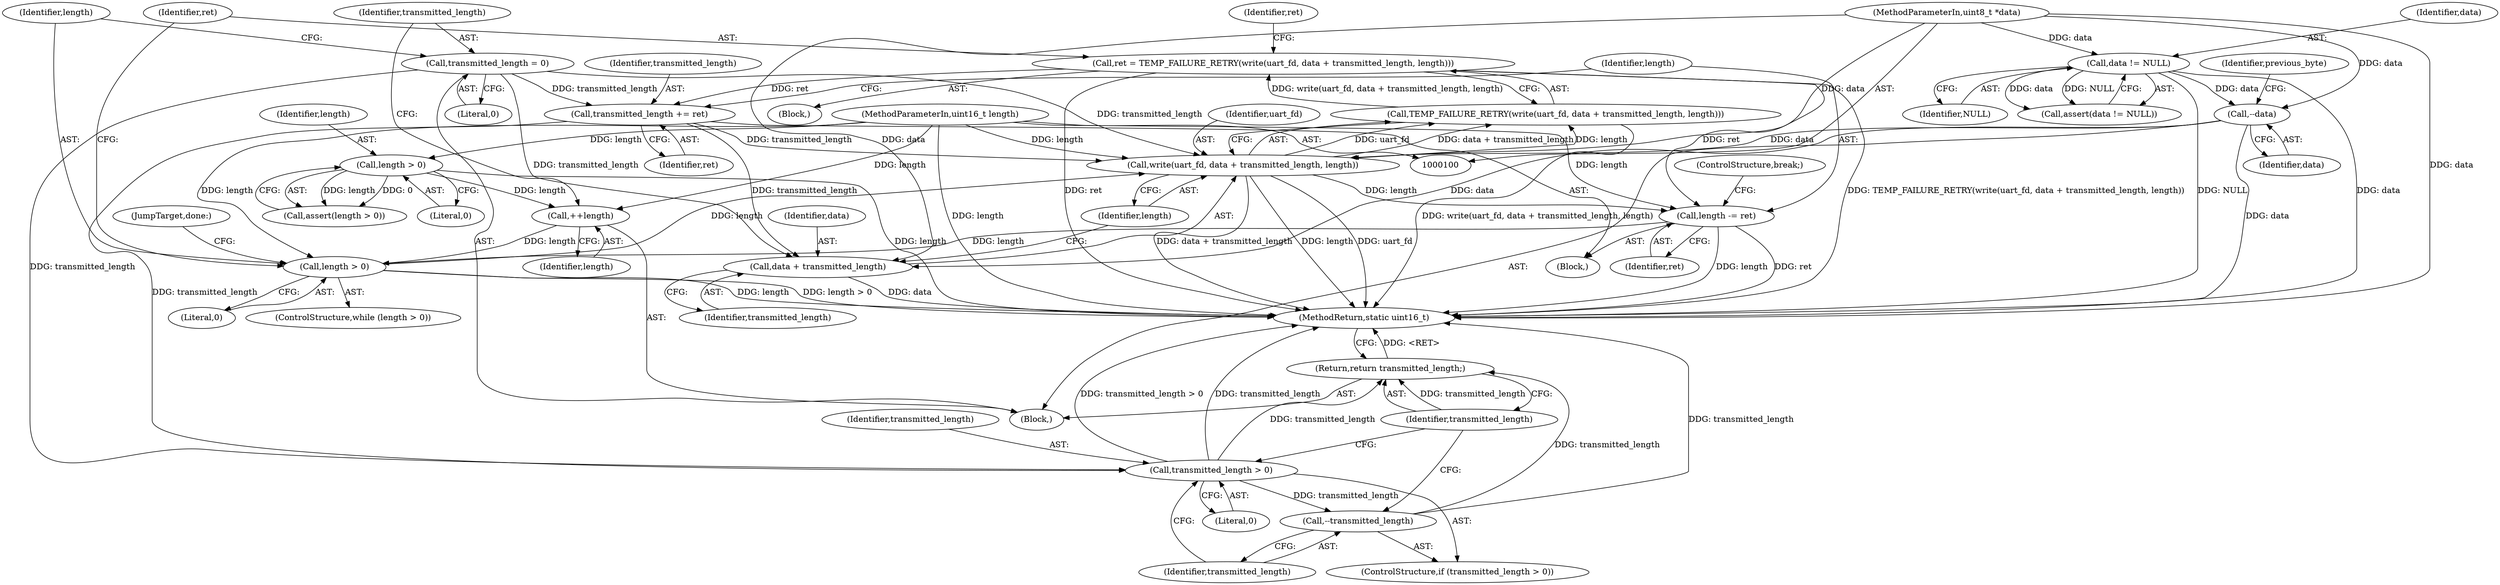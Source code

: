 digraph "0_Android_472271b153c5dc53c28beac55480a8d8434b2d5c_53@integer" {
"1000151" [label="(Call,ret = TEMP_FAILURE_RETRY(write(uart_fd, data + transmitted_length, length)))"];
"1000153" [label="(Call,TEMP_FAILURE_RETRY(write(uart_fd, data + transmitted_length, length)))"];
"1000154" [label="(Call,write(uart_fd, data + transmitted_length, length))"];
"1000128" [label="(Call,--data)"];
"1000106" [label="(Call,data != NULL)"];
"1000102" [label="(MethodParameterIn,uint8_t *data)"];
"1000142" [label="(Call,transmitted_length = 0)"];
"1000173" [label="(Call,transmitted_length += ret)"];
"1000151" [label="(Call,ret = TEMP_FAILURE_RETRY(write(uart_fd, data + transmitted_length, length)))"];
"1000146" [label="(Call,length > 0)"];
"1000139" [label="(Call,++length)"];
"1000110" [label="(Call,length > 0)"];
"1000103" [label="(MethodParameterIn,uint16_t length)"];
"1000176" [label="(Call,length -= ret)"];
"1000156" [label="(Call,data + transmitted_length)"];
"1000186" [label="(Call,transmitted_length > 0)"];
"1000189" [label="(Call,--transmitted_length)"];
"1000191" [label="(Return,return transmitted_length;)"];
"1000157" [label="(Identifier,data)"];
"1000180" [label="(JumpTarget,done:)"];
"1000188" [label="(Literal,0)"];
"1000112" [label="(Literal,0)"];
"1000190" [label="(Identifier,transmitted_length)"];
"1000107" [label="(Identifier,data)"];
"1000151" [label="(Call,ret = TEMP_FAILURE_RETRY(write(uart_fd, data + transmitted_length, length)))"];
"1000155" [label="(Identifier,uart_fd)"];
"1000192" [label="(Identifier,transmitted_length)"];
"1000174" [label="(Identifier,transmitted_length)"];
"1000158" [label="(Identifier,transmitted_length)"];
"1000144" [label="(Literal,0)"];
"1000148" [label="(Literal,0)"];
"1000129" [label="(Identifier,data)"];
"1000187" [label="(Identifier,transmitted_length)"];
"1000193" [label="(MethodReturn,static uint16_t)"];
"1000178" [label="(Identifier,ret)"];
"1000159" [label="(Identifier,length)"];
"1000186" [label="(Call,transmitted_length > 0)"];
"1000142" [label="(Call,transmitted_length = 0)"];
"1000109" [label="(Call,assert(length > 0))"];
"1000105" [label="(Call,assert(data != NULL))"];
"1000110" [label="(Call,length > 0)"];
"1000102" [label="(MethodParameterIn,uint8_t *data)"];
"1000185" [label="(ControlStructure,if (transmitted_length > 0))"];
"1000152" [label="(Identifier,ret)"];
"1000162" [label="(Block,)"];
"1000176" [label="(Call,length -= ret)"];
"1000149" [label="(Block,)"];
"1000128" [label="(Call,--data)"];
"1000140" [label="(Identifier,length)"];
"1000111" [label="(Identifier,length)"];
"1000108" [label="(Identifier,NULL)"];
"1000189" [label="(Call,--transmitted_length)"];
"1000104" [label="(Block,)"];
"1000173" [label="(Call,transmitted_length += ret)"];
"1000161" [label="(Identifier,ret)"];
"1000143" [label="(Identifier,transmitted_length)"];
"1000139" [label="(Call,++length)"];
"1000106" [label="(Call,data != NULL)"];
"1000156" [label="(Call,data + transmitted_length)"];
"1000145" [label="(ControlStructure,while (length > 0))"];
"1000191" [label="(Return,return transmitted_length;)"];
"1000147" [label="(Identifier,length)"];
"1000177" [label="(Identifier,length)"];
"1000132" [label="(Identifier,previous_byte)"];
"1000179" [label="(ControlStructure,break;)"];
"1000153" [label="(Call,TEMP_FAILURE_RETRY(write(uart_fd, data + transmitted_length, length)))"];
"1000103" [label="(MethodParameterIn,uint16_t length)"];
"1000146" [label="(Call,length > 0)"];
"1000175" [label="(Identifier,ret)"];
"1000154" [label="(Call,write(uart_fd, data + transmitted_length, length))"];
"1000151" -> "1000149"  [label="AST: "];
"1000151" -> "1000153"  [label="CFG: "];
"1000152" -> "1000151"  [label="AST: "];
"1000153" -> "1000151"  [label="AST: "];
"1000161" -> "1000151"  [label="CFG: "];
"1000151" -> "1000193"  [label="DDG: TEMP_FAILURE_RETRY(write(uart_fd, data + transmitted_length, length))"];
"1000151" -> "1000193"  [label="DDG: ret"];
"1000153" -> "1000151"  [label="DDG: write(uart_fd, data + transmitted_length, length)"];
"1000151" -> "1000173"  [label="DDG: ret"];
"1000151" -> "1000176"  [label="DDG: ret"];
"1000153" -> "1000154"  [label="CFG: "];
"1000154" -> "1000153"  [label="AST: "];
"1000153" -> "1000193"  [label="DDG: write(uart_fd, data + transmitted_length, length)"];
"1000154" -> "1000153"  [label="DDG: uart_fd"];
"1000154" -> "1000153"  [label="DDG: data + transmitted_length"];
"1000154" -> "1000153"  [label="DDG: length"];
"1000154" -> "1000159"  [label="CFG: "];
"1000155" -> "1000154"  [label="AST: "];
"1000156" -> "1000154"  [label="AST: "];
"1000159" -> "1000154"  [label="AST: "];
"1000154" -> "1000193"  [label="DDG: length"];
"1000154" -> "1000193"  [label="DDG: uart_fd"];
"1000154" -> "1000193"  [label="DDG: data + transmitted_length"];
"1000128" -> "1000154"  [label="DDG: data"];
"1000102" -> "1000154"  [label="DDG: data"];
"1000142" -> "1000154"  [label="DDG: transmitted_length"];
"1000173" -> "1000154"  [label="DDG: transmitted_length"];
"1000146" -> "1000154"  [label="DDG: length"];
"1000103" -> "1000154"  [label="DDG: length"];
"1000154" -> "1000176"  [label="DDG: length"];
"1000128" -> "1000104"  [label="AST: "];
"1000128" -> "1000129"  [label="CFG: "];
"1000129" -> "1000128"  [label="AST: "];
"1000132" -> "1000128"  [label="CFG: "];
"1000128" -> "1000193"  [label="DDG: data"];
"1000106" -> "1000128"  [label="DDG: data"];
"1000102" -> "1000128"  [label="DDG: data"];
"1000128" -> "1000156"  [label="DDG: data"];
"1000106" -> "1000105"  [label="AST: "];
"1000106" -> "1000108"  [label="CFG: "];
"1000107" -> "1000106"  [label="AST: "];
"1000108" -> "1000106"  [label="AST: "];
"1000105" -> "1000106"  [label="CFG: "];
"1000106" -> "1000193"  [label="DDG: NULL"];
"1000106" -> "1000193"  [label="DDG: data"];
"1000106" -> "1000105"  [label="DDG: data"];
"1000106" -> "1000105"  [label="DDG: NULL"];
"1000102" -> "1000106"  [label="DDG: data"];
"1000102" -> "1000100"  [label="AST: "];
"1000102" -> "1000193"  [label="DDG: data"];
"1000102" -> "1000156"  [label="DDG: data"];
"1000142" -> "1000104"  [label="AST: "];
"1000142" -> "1000144"  [label="CFG: "];
"1000143" -> "1000142"  [label="AST: "];
"1000144" -> "1000142"  [label="AST: "];
"1000147" -> "1000142"  [label="CFG: "];
"1000142" -> "1000156"  [label="DDG: transmitted_length"];
"1000142" -> "1000173"  [label="DDG: transmitted_length"];
"1000142" -> "1000186"  [label="DDG: transmitted_length"];
"1000173" -> "1000162"  [label="AST: "];
"1000173" -> "1000175"  [label="CFG: "];
"1000174" -> "1000173"  [label="AST: "];
"1000175" -> "1000173"  [label="AST: "];
"1000177" -> "1000173"  [label="CFG: "];
"1000173" -> "1000156"  [label="DDG: transmitted_length"];
"1000173" -> "1000186"  [label="DDG: transmitted_length"];
"1000146" -> "1000145"  [label="AST: "];
"1000146" -> "1000148"  [label="CFG: "];
"1000147" -> "1000146"  [label="AST: "];
"1000148" -> "1000146"  [label="AST: "];
"1000152" -> "1000146"  [label="CFG: "];
"1000180" -> "1000146"  [label="CFG: "];
"1000146" -> "1000193"  [label="DDG: length > 0"];
"1000146" -> "1000193"  [label="DDG: length"];
"1000139" -> "1000146"  [label="DDG: length"];
"1000176" -> "1000146"  [label="DDG: length"];
"1000103" -> "1000146"  [label="DDG: length"];
"1000139" -> "1000104"  [label="AST: "];
"1000139" -> "1000140"  [label="CFG: "];
"1000140" -> "1000139"  [label="AST: "];
"1000143" -> "1000139"  [label="CFG: "];
"1000110" -> "1000139"  [label="DDG: length"];
"1000103" -> "1000139"  [label="DDG: length"];
"1000110" -> "1000109"  [label="AST: "];
"1000110" -> "1000112"  [label="CFG: "];
"1000111" -> "1000110"  [label="AST: "];
"1000112" -> "1000110"  [label="AST: "];
"1000109" -> "1000110"  [label="CFG: "];
"1000110" -> "1000193"  [label="DDG: length"];
"1000110" -> "1000109"  [label="DDG: length"];
"1000110" -> "1000109"  [label="DDG: 0"];
"1000103" -> "1000110"  [label="DDG: length"];
"1000103" -> "1000100"  [label="AST: "];
"1000103" -> "1000193"  [label="DDG: length"];
"1000103" -> "1000176"  [label="DDG: length"];
"1000176" -> "1000162"  [label="AST: "];
"1000176" -> "1000178"  [label="CFG: "];
"1000177" -> "1000176"  [label="AST: "];
"1000178" -> "1000176"  [label="AST: "];
"1000179" -> "1000176"  [label="CFG: "];
"1000176" -> "1000193"  [label="DDG: length"];
"1000176" -> "1000193"  [label="DDG: ret"];
"1000156" -> "1000158"  [label="CFG: "];
"1000157" -> "1000156"  [label="AST: "];
"1000158" -> "1000156"  [label="AST: "];
"1000159" -> "1000156"  [label="CFG: "];
"1000156" -> "1000193"  [label="DDG: data"];
"1000186" -> "1000185"  [label="AST: "];
"1000186" -> "1000188"  [label="CFG: "];
"1000187" -> "1000186"  [label="AST: "];
"1000188" -> "1000186"  [label="AST: "];
"1000190" -> "1000186"  [label="CFG: "];
"1000192" -> "1000186"  [label="CFG: "];
"1000186" -> "1000193"  [label="DDG: transmitted_length > 0"];
"1000186" -> "1000193"  [label="DDG: transmitted_length"];
"1000186" -> "1000189"  [label="DDG: transmitted_length"];
"1000186" -> "1000191"  [label="DDG: transmitted_length"];
"1000189" -> "1000185"  [label="AST: "];
"1000189" -> "1000190"  [label="CFG: "];
"1000190" -> "1000189"  [label="AST: "];
"1000192" -> "1000189"  [label="CFG: "];
"1000189" -> "1000193"  [label="DDG: transmitted_length"];
"1000189" -> "1000191"  [label="DDG: transmitted_length"];
"1000191" -> "1000104"  [label="AST: "];
"1000191" -> "1000192"  [label="CFG: "];
"1000192" -> "1000191"  [label="AST: "];
"1000193" -> "1000191"  [label="CFG: "];
"1000191" -> "1000193"  [label="DDG: <RET>"];
"1000192" -> "1000191"  [label="DDG: transmitted_length"];
}
